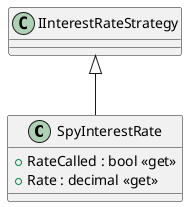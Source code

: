 @startuml
class SpyInterestRate {
    + RateCalled : bool <<get>>
    + Rate : decimal <<get>>
}
IInterestRateStrategy <|-- SpyInterestRate
@enduml
